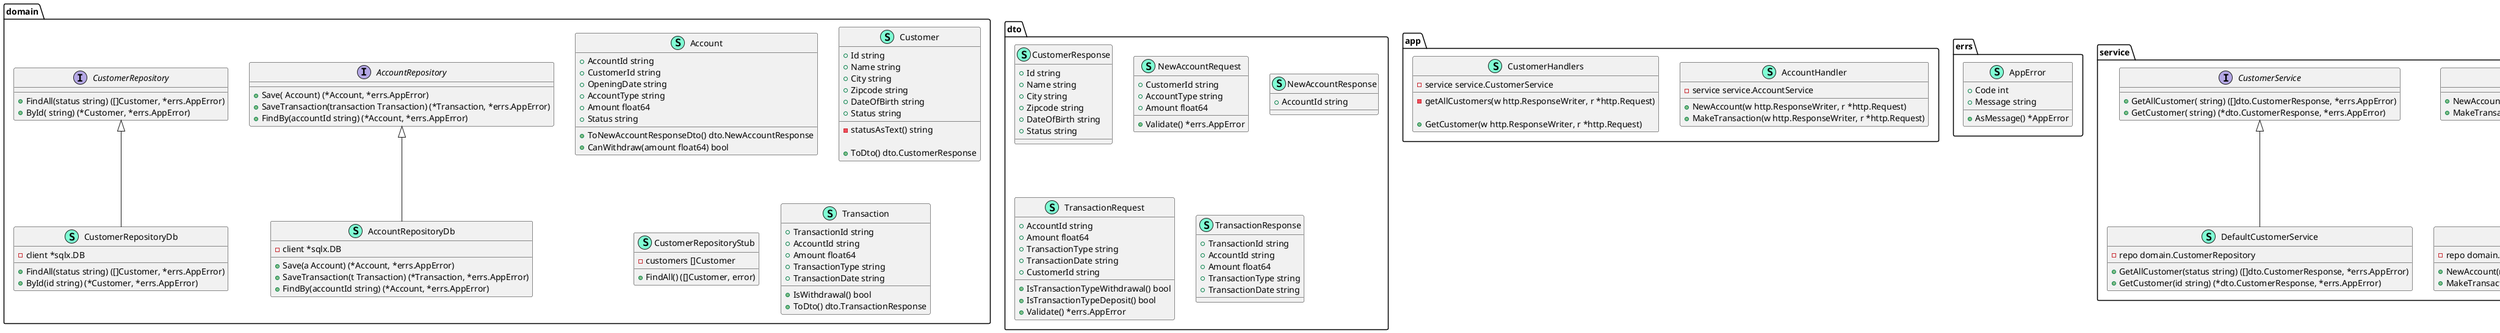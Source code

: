 @startuml
namespace app {
    class AccountHandler << (S,Aquamarine) >> {
        - service service.AccountService

        + NewAccount(w http.ResponseWriter, r *http.Request) 
        + MakeTransaction(w http.ResponseWriter, r *http.Request) 

    }
    class CustomerHandlers << (S,Aquamarine) >> {
        - service service.CustomerService

        - getAllCustomers(w http.ResponseWriter, r *http.Request) 

        + GetCustomer(w http.ResponseWriter, r *http.Request) 

    }
}


namespace domain {
    class Account << (S,Aquamarine) >> {
        + AccountId string
        + CustomerId string
        + OpeningDate string
        + AccountType string
        + Amount float64
        + Status string

        + ToNewAccountResponseDto() dto.NewAccountResponse
        + CanWithdraw(amount float64) bool

    }
    interface AccountRepository  {
        + Save( Account) (*Account, *errs.AppError)
        + SaveTransaction(transaction Transaction) (*Transaction, *errs.AppError)
        + FindBy(accountId string) (*Account, *errs.AppError)

    }
    class AccountRepositoryDb << (S,Aquamarine) >> {
        - client *sqlx.DB

        + Save(a Account) (*Account, *errs.AppError)
        + SaveTransaction(t Transaction) (*Transaction, *errs.AppError)
        + FindBy(accountId string) (*Account, *errs.AppError)

    }
    class Customer << (S,Aquamarine) >> {
        + Id string
        + Name string
        + City string
        + Zipcode string
        + DateOfBirth string
        + Status string

        - statusAsText() string

        + ToDto() dto.CustomerResponse

    }
    interface CustomerRepository  {
        + FindAll(status string) ([]Customer, *errs.AppError)
        + ById( string) (*Customer, *errs.AppError)

    }
    class CustomerRepositoryDb << (S,Aquamarine) >> {
        - client *sqlx.DB

        + FindAll(status string) ([]Customer, *errs.AppError)
        + ById(id string) (*Customer, *errs.AppError)

    }
    class CustomerRepositoryStub << (S,Aquamarine) >> {
        - customers []Customer

        + FindAll() ([]Customer, error)

    }
    class Transaction << (S,Aquamarine) >> {
        + TransactionId string
        + AccountId string
        + Amount float64
        + TransactionType string
        + TransactionDate string

        + IsWithdrawal() bool
        + ToDto() dto.TransactionResponse

    }
}

"domain.AccountRepository" <|-- "domain.AccountRepositoryDb"
"domain.CustomerRepository" <|-- "domain.CustomerRepositoryDb"

namespace dto {
    class CustomerResponse << (S,Aquamarine) >> {
        + Id string
        + Name string
        + City string
        + Zipcode string
        + DateOfBirth string
        + Status string

    }
    class NewAccountRequest << (S,Aquamarine) >> {
        + CustomerId string
        + AccountType string
        + Amount float64

        + Validate() *errs.AppError

    }
    class NewAccountResponse << (S,Aquamarine) >> {
        + AccountId string

    }
    class TransactionRequest << (S,Aquamarine) >> {
        + AccountId string
        + Amount float64
        + TransactionType string
        + TransactionDate string
        + CustomerId string

        + IsTransactionTypeWithdrawal() bool
        + IsTransactionTypeDeposit() bool
        + Validate() *errs.AppError

    }
    class TransactionResponse << (S,Aquamarine) >> {
        + TransactionId string
        + AccountId string
        + Amount float64
        + TransactionType string
        + TransactionDate string

    }
}


namespace errs {
    class AppError << (S,Aquamarine) >> {
        + Code int
        + Message string

        + AsMessage() *AppError

    }
}


namespace service {
    interface AccountService  {
        + NewAccount( dto.NewAccountRequest) (*dto.NewAccountResponse, *errs.AppError)
        + MakeTransaction( dto.TransactionRequest) (*dto.TransactionResponse, *errs.AppError)

    }
    interface CustomerService  {
        + GetAllCustomer( string) ([]dto.CustomerResponse, *errs.AppError)
        + GetCustomer( string) (*dto.CustomerResponse, *errs.AppError)

    }
    class DefaultAccountService << (S,Aquamarine) >> {
        - repo domain.AccountRepository

        + NewAccount(req dto.NewAccountRequest) (*dto.NewAccountResponse, *errs.AppError)
        + MakeTransaction(req dto.TransactionRequest) (*dto.TransactionResponse, *errs.AppError)

    }
    class DefaultCustomerService << (S,Aquamarine) >> {
        - repo domain.CustomerRepository

        + GetAllCustomer(status string) ([]dto.CustomerResponse, *errs.AppError)
        + GetCustomer(id string) (*dto.CustomerResponse, *errs.AppError)

    }
}

"service.AccountService" <|-- "service.DefaultAccountService"
"service.CustomerService" <|-- "service.DefaultCustomerService"

@enduml
